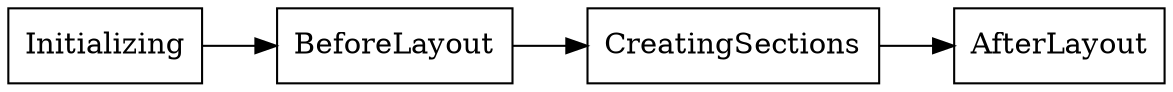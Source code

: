 digraph G {
    rankdir="LR";
    node [shape=rectangle]
    A [label="Initializing"]
    B [label="BeforeLayout"]
    C [label="CreatingSections"]
    D [label="AfterLayout"]
    A -> B
    B -> C
    C -> D
}